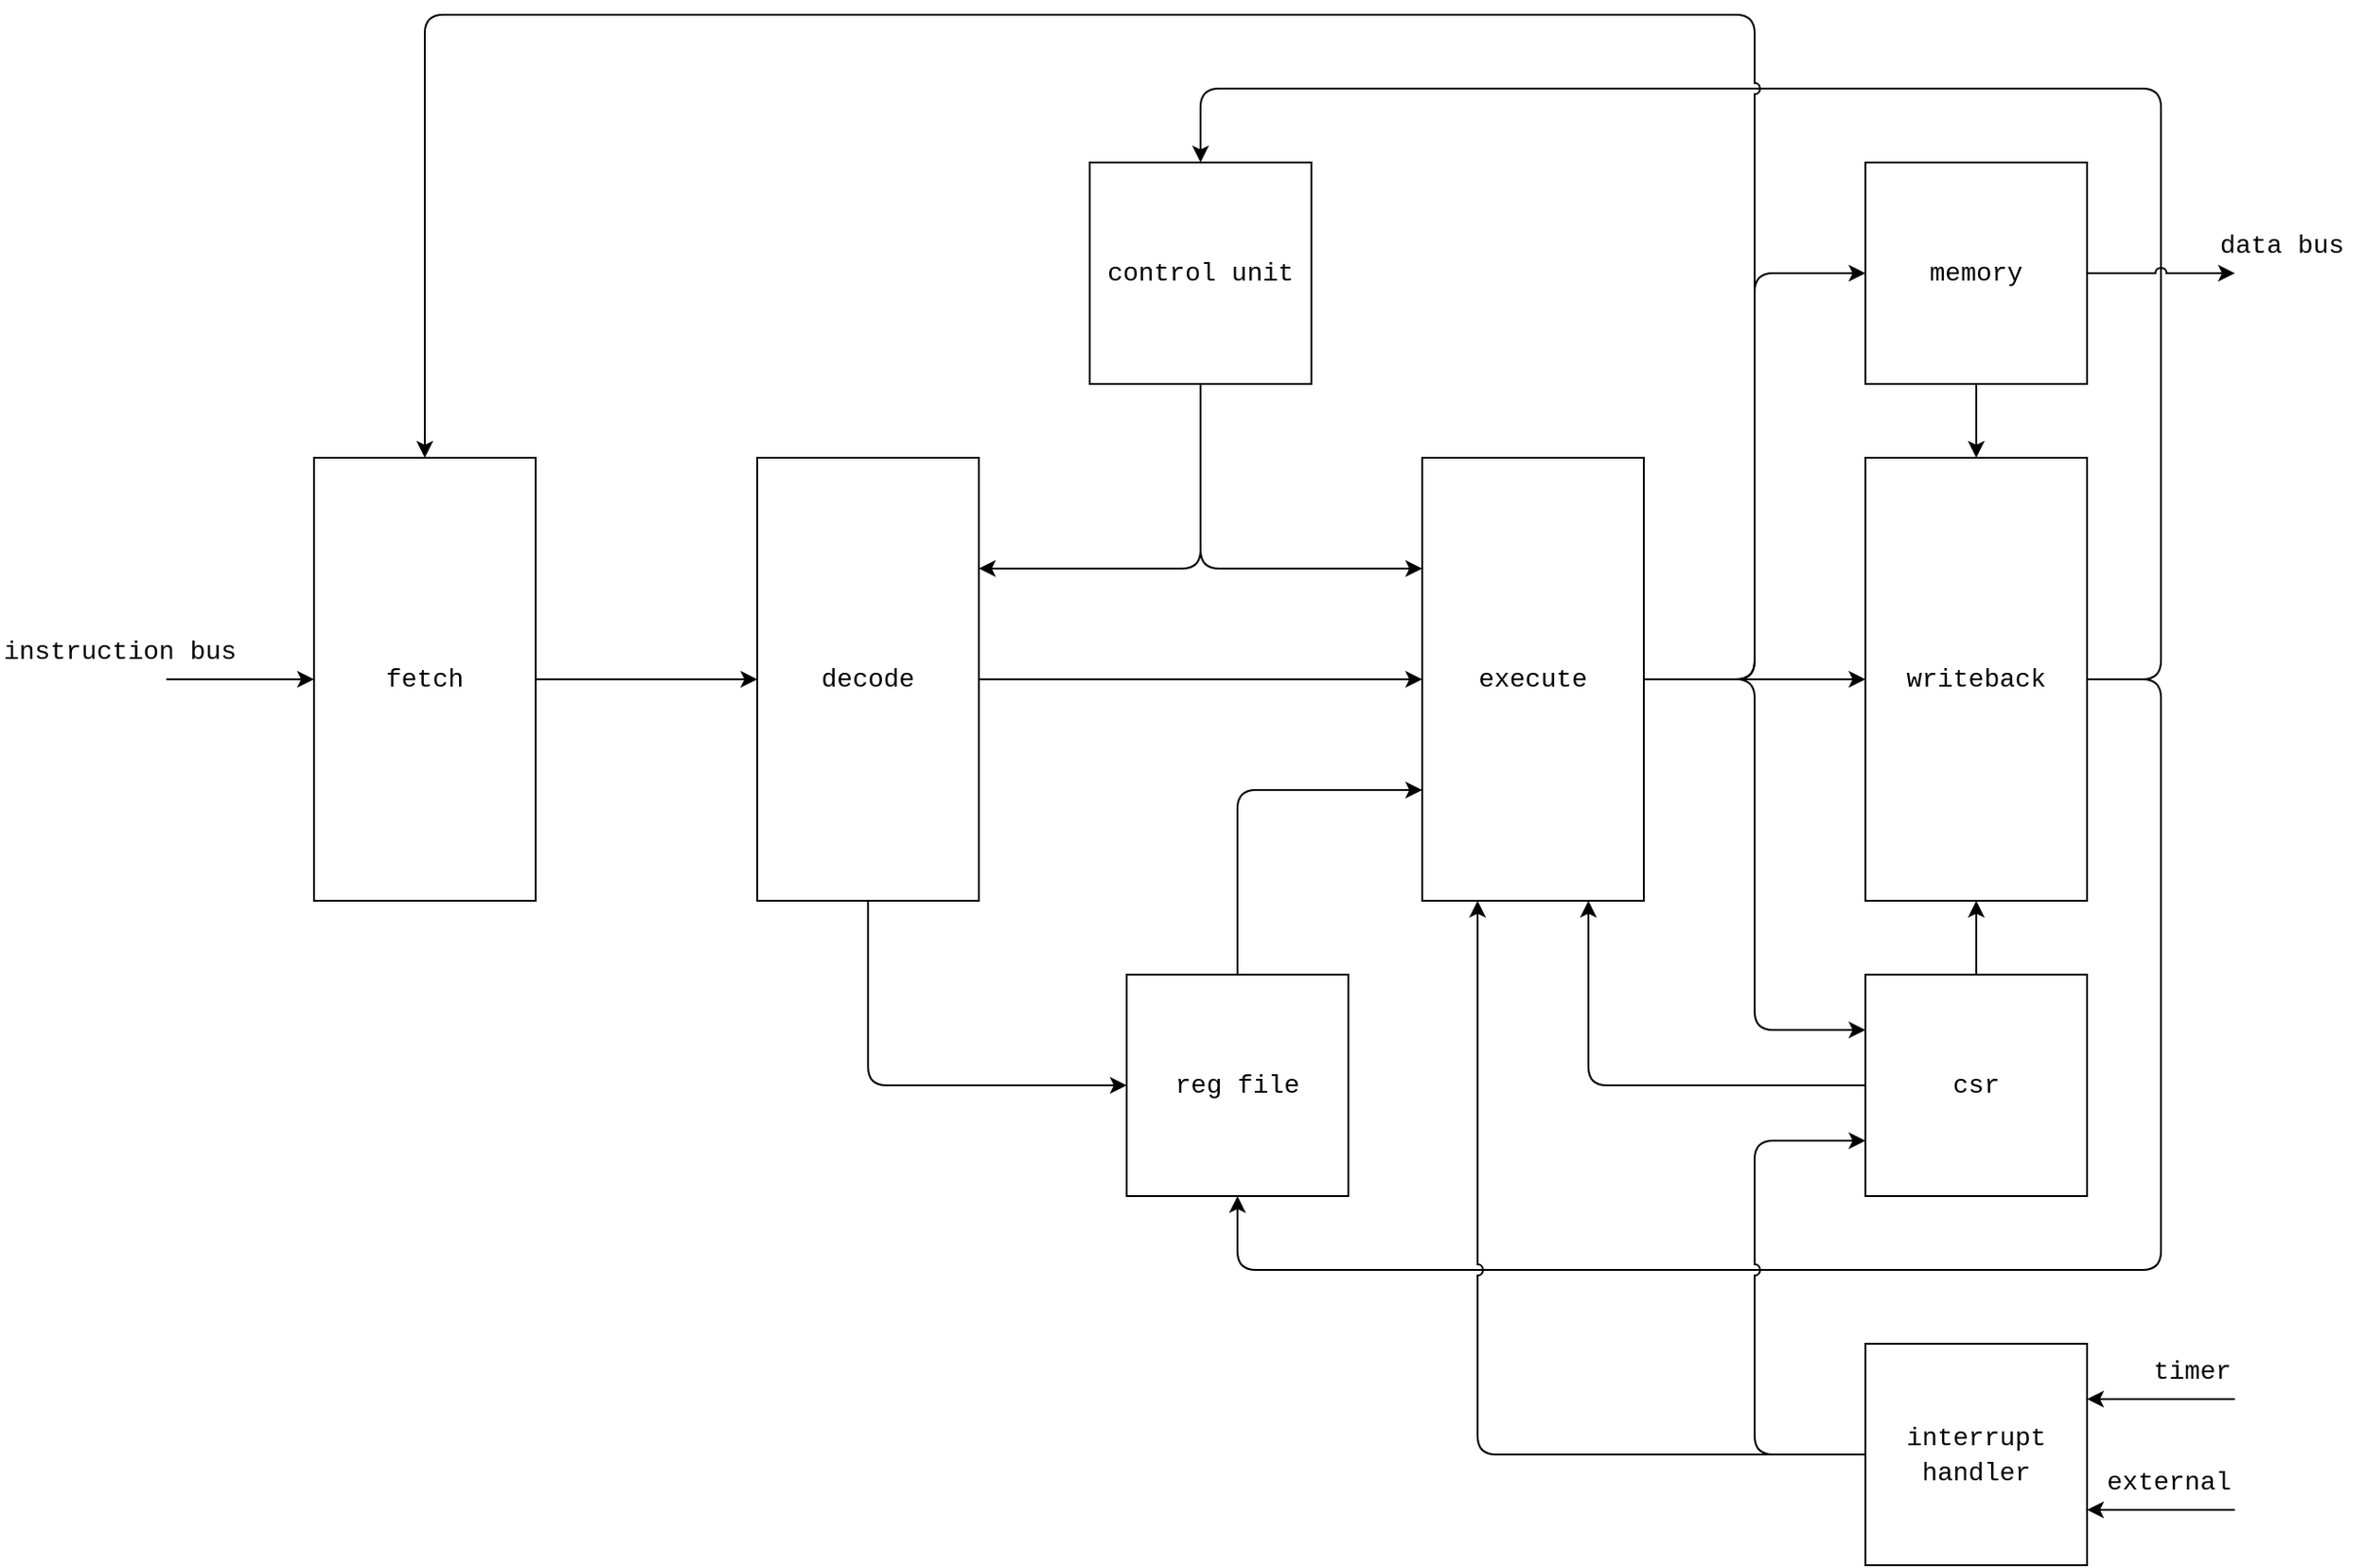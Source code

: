 <mxfile version="18.0.4" type="device"><diagram id="0hTLZrzX7eVGR54ullHF" name="Page-1"><mxGraphModel dx="2012" dy="605" grid="1" gridSize="10" guides="1" tooltips="1" connect="1" arrows="1" fold="1" page="1" pageScale="1" pageWidth="827" pageHeight="1169" math="0" shadow="0"><root><mxCell id="0"/><mxCell id="1" parent="0"/><mxCell id="-hO9ODMIqRQlqWHcheVo-1" value="&lt;div style=&quot;font-family: &amp;quot;Cascadia Code&amp;quot;, Consolas, &amp;quot;Courier New&amp;quot;, monospace; font-size: 14px; line-height: 19px;&quot;&gt;fetch&lt;/div&gt;" style="rounded=0;whiteSpace=wrap;html=1;fillColor=none;" vertex="1" parent="1"><mxGeometry x="80" y="280" width="120" height="240" as="geometry"/></mxCell><mxCell id="-hO9ODMIqRQlqWHcheVo-35" style="edgeStyle=orthogonalEdgeStyle;rounded=1;jumpStyle=arc;orthogonalLoop=1;jettySize=auto;html=1;entryX=0;entryY=0.5;entryDx=0;entryDy=0;fontColor=#000000;" edge="1" parent="1" source="-hO9ODMIqRQlqWHcheVo-2" target="-hO9ODMIqRQlqWHcheVo-5"><mxGeometry relative="1" as="geometry"><Array as="points"><mxPoint x="380" y="620"/></Array></mxGeometry></mxCell><mxCell id="-hO9ODMIqRQlqWHcheVo-2" value="&lt;div style=&quot;font-family: &amp;quot;Cascadia Code&amp;quot;, Consolas, &amp;quot;Courier New&amp;quot;, monospace; font-size: 14px; line-height: 19px;&quot;&gt;decode&lt;/div&gt;" style="rounded=0;whiteSpace=wrap;html=1;fillColor=none;" vertex="1" parent="1"><mxGeometry x="320" y="280" width="120" height="240" as="geometry"/></mxCell><mxCell id="-hO9ODMIqRQlqWHcheVo-4" value="&lt;div style=&quot;font-family: &amp;quot;Cascadia Code&amp;quot;, Consolas, &amp;quot;Courier New&amp;quot;, monospace; font-size: 14px; line-height: 19px;&quot;&gt;execute&lt;/div&gt;" style="rounded=0;whiteSpace=wrap;html=1;fillColor=none;" vertex="1" parent="1"><mxGeometry x="680" y="280" width="120" height="240" as="geometry"/></mxCell><mxCell id="-hO9ODMIqRQlqWHcheVo-5" value="&lt;div style=&quot;font-family: &amp;quot;Cascadia Code&amp;quot;, Consolas, &amp;quot;Courier New&amp;quot;, monospace; font-size: 14px; line-height: 19px;&quot;&gt;reg file&lt;/div&gt;" style="rounded=0;whiteSpace=wrap;html=1;fillColor=none;" vertex="1" parent="1"><mxGeometry x="520" y="560" width="120" height="120" as="geometry"/></mxCell><mxCell id="-hO9ODMIqRQlqWHcheVo-6" value="&lt;div style=&quot;font-family: &amp;quot;Cascadia Code&amp;quot;, Consolas, &amp;quot;Courier New&amp;quot;, monospace; font-size: 14px; line-height: 19px;&quot;&gt;control unit&lt;/div&gt;" style="rounded=0;whiteSpace=wrap;html=1;fillColor=none;" vertex="1" parent="1"><mxGeometry x="500" y="120" width="120" height="120" as="geometry"/></mxCell><mxCell id="-hO9ODMIqRQlqWHcheVo-7" value="&lt;div style=&quot;font-family: &amp;quot;Cascadia Code&amp;quot;, Consolas, &amp;quot;Courier New&amp;quot;, monospace; font-size: 14px; line-height: 19px;&quot;&gt;writeback&lt;/div&gt;" style="rounded=0;whiteSpace=wrap;html=1;fillColor=none;" vertex="1" parent="1"><mxGeometry x="920" y="280" width="120" height="240" as="geometry"/></mxCell><mxCell id="-hO9ODMIqRQlqWHcheVo-8" value="&lt;div style=&quot;font-family: &amp;quot;Cascadia Code&amp;quot;, Consolas, &amp;quot;Courier New&amp;quot;, monospace; font-size: 14px; line-height: 19px;&quot;&gt;memory&lt;/div&gt;" style="rounded=0;whiteSpace=wrap;html=1;fillColor=none;" vertex="1" parent="1"><mxGeometry x="920" y="120" width="120" height="120" as="geometry"/></mxCell><mxCell id="-hO9ODMIqRQlqWHcheVo-9" value="" style="endArrow=classic;html=1;rounded=1;fontColor=#000000;exitX=1;exitY=0.5;exitDx=0;exitDy=0;entryX=0.5;entryY=1;entryDx=0;entryDy=0;jumpStyle=arc;" edge="1" parent="1" source="-hO9ODMIqRQlqWHcheVo-7" target="-hO9ODMIqRQlqWHcheVo-5"><mxGeometry width="50" height="50" relative="1" as="geometry"><mxPoint x="1100" y="420" as="sourcePoint"/><mxPoint x="1150" y="370" as="targetPoint"/><Array as="points"><mxPoint x="1080" y="400"/><mxPoint x="1080" y="720"/><mxPoint x="580" y="720"/></Array></mxGeometry></mxCell><mxCell id="-hO9ODMIqRQlqWHcheVo-10" value="" style="endArrow=classic;html=1;rounded=1;fontColor=#000000;exitX=1;exitY=0.5;exitDx=0;exitDy=0;entryX=0.5;entryY=0;entryDx=0;entryDy=0;jumpStyle=arc;" edge="1" parent="1" source="-hO9ODMIqRQlqWHcheVo-7" target="-hO9ODMIqRQlqWHcheVo-6"><mxGeometry width="50" height="50" relative="1" as="geometry"><mxPoint x="1050" y="410" as="sourcePoint"/><mxPoint x="650" y="630" as="targetPoint"/><Array as="points"><mxPoint x="1080" y="400"/><mxPoint x="1080" y="80"/><mxPoint x="560" y="80"/></Array></mxGeometry></mxCell><mxCell id="-hO9ODMIqRQlqWHcheVo-11" value="" style="endArrow=classic;html=1;rounded=1;fontColor=#000000;jumpStyle=arc;exitX=1;exitY=0.5;exitDx=0;exitDy=0;" edge="1" parent="1" source="-hO9ODMIqRQlqWHcheVo-8"><mxGeometry width="50" height="50" relative="1" as="geometry"><mxPoint x="1200" y="240" as="sourcePoint"/><mxPoint x="1120" y="180" as="targetPoint"/></mxGeometry></mxCell><mxCell id="-hO9ODMIqRQlqWHcheVo-12" value="" style="endArrow=classic;html=1;rounded=1;fontColor=#000000;jumpStyle=arc;exitX=0.5;exitY=1;exitDx=0;exitDy=0;entryX=0;entryY=0.25;entryDx=0;entryDy=0;" edge="1" parent="1" source="-hO9ODMIqRQlqWHcheVo-6" target="-hO9ODMIqRQlqWHcheVo-4"><mxGeometry width="50" height="50" relative="1" as="geometry"><mxPoint x="530" y="360" as="sourcePoint"/><mxPoint x="680" y="320" as="targetPoint"/><Array as="points"><mxPoint x="560" y="340"/></Array></mxGeometry></mxCell><mxCell id="-hO9ODMIqRQlqWHcheVo-13" value="&lt;div style=&quot;font-family: &amp;quot;Cascadia Code&amp;quot;, Consolas, &amp;quot;Courier New&amp;quot;, monospace; font-size: 14px; line-height: 19px;&quot;&gt;csr&lt;/div&gt;" style="rounded=0;whiteSpace=wrap;html=1;fillColor=none;" vertex="1" parent="1"><mxGeometry x="920" y="560" width="120" height="120" as="geometry"/></mxCell><mxCell id="-hO9ODMIqRQlqWHcheVo-14" value="" style="endArrow=classic;html=1;rounded=1;fontColor=#000000;jumpStyle=arc;entryX=0;entryY=0.75;entryDx=0;entryDy=0;" edge="1" parent="1" source="-hO9ODMIqRQlqWHcheVo-5" target="-hO9ODMIqRQlqWHcheVo-4"><mxGeometry width="50" height="50" relative="1" as="geometry"><mxPoint x="590" y="250" as="sourcePoint"/><mxPoint x="690.12" y="330.32" as="targetPoint"/><Array as="points"><mxPoint x="580" y="460"/></Array></mxGeometry></mxCell><mxCell id="-hO9ODMIqRQlqWHcheVo-15" value="" style="endArrow=classic;html=1;rounded=1;fontColor=#000000;jumpStyle=arc;exitX=1;exitY=0.5;exitDx=0;exitDy=0;entryX=0;entryY=0.5;entryDx=0;entryDy=0;" edge="1" parent="1" source="-hO9ODMIqRQlqWHcheVo-2" target="-hO9ODMIqRQlqWHcheVo-4"><mxGeometry width="50" height="50" relative="1" as="geometry"><mxPoint x="560" y="420" as="sourcePoint"/><mxPoint x="610" y="370" as="targetPoint"/></mxGeometry></mxCell><mxCell id="-hO9ODMIqRQlqWHcheVo-16" value="" style="endArrow=classic;html=1;rounded=1;fontColor=#000000;jumpStyle=arc;exitX=1;exitY=0.5;exitDx=0;exitDy=0;" edge="1" parent="1" source="-hO9ODMIqRQlqWHcheVo-4" target="-hO9ODMIqRQlqWHcheVo-7"><mxGeometry width="50" height="50" relative="1" as="geometry"><mxPoint x="1050" y="190" as="sourcePoint"/><mxPoint x="1130" y="190" as="targetPoint"/></mxGeometry></mxCell><mxCell id="-hO9ODMIqRQlqWHcheVo-17" value="" style="endArrow=classic;html=1;rounded=1;fontColor=#000000;jumpStyle=arc;exitX=1;exitY=0.5;exitDx=0;exitDy=0;entryX=0;entryY=0.5;entryDx=0;entryDy=0;" edge="1" parent="1" source="-hO9ODMIqRQlqWHcheVo-4" target="-hO9ODMIqRQlqWHcheVo-8"><mxGeometry width="50" height="50" relative="1" as="geometry"><mxPoint x="810" y="410" as="sourcePoint"/><mxPoint x="930" y="410" as="targetPoint"/><Array as="points"><mxPoint x="860" y="400"/><mxPoint x="860" y="180"/></Array></mxGeometry></mxCell><mxCell id="-hO9ODMIqRQlqWHcheVo-18" value="" style="endArrow=classic;html=1;rounded=1;fontColor=#000000;jumpStyle=arc;exitX=1;exitY=0.5;exitDx=0;exitDy=0;entryX=0;entryY=0.25;entryDx=0;entryDy=0;" edge="1" parent="1" source="-hO9ODMIqRQlqWHcheVo-4" target="-hO9ODMIqRQlqWHcheVo-13"><mxGeometry width="50" height="50" relative="1" as="geometry"><mxPoint x="810" y="410" as="sourcePoint"/><mxPoint x="930" y="190" as="targetPoint"/><Array as="points"><mxPoint x="860" y="400"/><mxPoint x="860" y="590"/></Array></mxGeometry></mxCell><mxCell id="-hO9ODMIqRQlqWHcheVo-19" value="&lt;div style=&quot;font-family: &amp;quot;Cascadia Code&amp;quot;, Consolas, &amp;quot;Courier New&amp;quot;, monospace; font-size: 14px; line-height: 19px;&quot;&gt;interrupt handler&lt;/div&gt;" style="rounded=0;whiteSpace=wrap;html=1;fillColor=none;" vertex="1" parent="1"><mxGeometry x="920" y="760" width="120" height="120" as="geometry"/></mxCell><mxCell id="-hO9ODMIqRQlqWHcheVo-20" value="" style="endArrow=classic;html=1;rounded=1;fontColor=#000000;jumpStyle=arc;exitX=0;exitY=0.5;exitDx=0;exitDy=0;entryX=0;entryY=0.75;entryDx=0;entryDy=0;" edge="1" parent="1" source="-hO9ODMIqRQlqWHcheVo-19" target="-hO9ODMIqRQlqWHcheVo-13"><mxGeometry width="50" height="50" relative="1" as="geometry"><mxPoint x="840" y="690" as="sourcePoint"/><mxPoint x="890" y="640" as="targetPoint"/><Array as="points"><mxPoint x="860" y="820"/><mxPoint x="860" y="650"/></Array></mxGeometry></mxCell><mxCell id="-hO9ODMIqRQlqWHcheVo-21" value="" style="endArrow=classic;html=1;rounded=1;fontColor=#000000;jumpStyle=arc;exitX=0;exitY=0.5;exitDx=0;exitDy=0;entryX=0.75;entryY=1;entryDx=0;entryDy=0;" edge="1" parent="1" source="-hO9ODMIqRQlqWHcheVo-13" target="-hO9ODMIqRQlqWHcheVo-4"><mxGeometry width="50" height="50" relative="1" as="geometry"><mxPoint x="760" y="640" as="sourcePoint"/><mxPoint x="810" y="590" as="targetPoint"/><Array as="points"><mxPoint x="770" y="620"/></Array></mxGeometry></mxCell><mxCell id="-hO9ODMIqRQlqWHcheVo-22" value="" style="endArrow=classic;html=1;rounded=1;fontColor=#000000;jumpStyle=arc;exitX=0.5;exitY=1;exitDx=0;exitDy=0;entryX=1;entryY=0.25;entryDx=0;entryDy=0;" edge="1" parent="1" source="-hO9ODMIqRQlqWHcheVo-6" target="-hO9ODMIqRQlqWHcheVo-2"><mxGeometry width="50" height="50" relative="1" as="geometry"><mxPoint x="590" y="250.0" as="sourcePoint"/><mxPoint x="690.0" y="330" as="targetPoint"/><Array as="points"><mxPoint x="560" y="340"/></Array></mxGeometry></mxCell><mxCell id="-hO9ODMIqRQlqWHcheVo-23" value="" style="endArrow=classic;html=1;rounded=1;fontColor=#000000;jumpStyle=arc;exitX=1;exitY=0.5;exitDx=0;exitDy=0;entryX=0.5;entryY=0;entryDx=0;entryDy=0;" edge="1" parent="1" source="-hO9ODMIqRQlqWHcheVo-4" target="-hO9ODMIqRQlqWHcheVo-1"><mxGeometry width="50" height="50" relative="1" as="geometry"><mxPoint x="850" y="490" as="sourcePoint"/><mxPoint x="900" y="440" as="targetPoint"/><Array as="points"><mxPoint x="860" y="400"/><mxPoint x="860" y="40"/><mxPoint x="140" y="40"/></Array></mxGeometry></mxCell><mxCell id="-hO9ODMIqRQlqWHcheVo-24" value="" style="endArrow=classic;html=1;rounded=1;fontColor=#000000;jumpStyle=arc;exitX=0.5;exitY=0;exitDx=0;exitDy=0;entryX=0.5;entryY=1;entryDx=0;entryDy=0;" edge="1" parent="1" source="-hO9ODMIqRQlqWHcheVo-13" target="-hO9ODMIqRQlqWHcheVo-7"><mxGeometry width="50" height="50" relative="1" as="geometry"><mxPoint x="1190" y="570" as="sourcePoint"/><mxPoint x="1240" y="520" as="targetPoint"/></mxGeometry></mxCell><mxCell id="-hO9ODMIqRQlqWHcheVo-25" value="" style="endArrow=classic;html=1;rounded=1;fontColor=#000000;jumpStyle=arc;exitX=0.5;exitY=1;exitDx=0;exitDy=0;entryX=0.5;entryY=0;entryDx=0;entryDy=0;" edge="1" parent="1" source="-hO9ODMIqRQlqWHcheVo-8" target="-hO9ODMIqRQlqWHcheVo-7"><mxGeometry width="50" height="50" relative="1" as="geometry"><mxPoint x="990" y="570" as="sourcePoint"/><mxPoint x="980" y="278.286" as="targetPoint"/></mxGeometry></mxCell><mxCell id="-hO9ODMIqRQlqWHcheVo-26" value="" style="endArrow=classic;html=1;rounded=1;fontColor=#000000;jumpStyle=arc;exitX=1;exitY=0.5;exitDx=0;exitDy=0;entryX=0;entryY=0.5;entryDx=0;entryDy=0;" edge="1" parent="1" source="-hO9ODMIqRQlqWHcheVo-1" target="-hO9ODMIqRQlqWHcheVo-2"><mxGeometry width="50" height="50" relative="1" as="geometry"><mxPoint x="450" y="410" as="sourcePoint"/><mxPoint x="690" y="410" as="targetPoint"/></mxGeometry></mxCell><mxCell id="-hO9ODMIqRQlqWHcheVo-27" value="" style="endArrow=classic;html=1;rounded=1;fontColor=#000000;jumpStyle=arc;entryX=0;entryY=0.5;entryDx=0;entryDy=0;" edge="1" parent="1" target="-hO9ODMIqRQlqWHcheVo-1"><mxGeometry width="50" height="50" relative="1" as="geometry"><mxPoint y="400" as="sourcePoint"/><mxPoint x="-20" y="400" as="targetPoint"/></mxGeometry></mxCell><mxCell id="-hO9ODMIqRQlqWHcheVo-28" value="" style="endArrow=classic;html=1;rounded=1;fontColor=#000000;jumpStyle=arc;entryX=1;entryY=0.25;entryDx=0;entryDy=0;" edge="1" parent="1" target="-hO9ODMIqRQlqWHcheVo-19"><mxGeometry width="50" height="50" relative="1" as="geometry"><mxPoint x="1120" y="790" as="sourcePoint"/><mxPoint x="1170" y="780" as="targetPoint"/></mxGeometry></mxCell><mxCell id="-hO9ODMIqRQlqWHcheVo-29" value="" style="endArrow=classic;html=1;rounded=1;fontColor=#000000;jumpStyle=arc;entryX=1;entryY=0.75;entryDx=0;entryDy=0;" edge="1" parent="1" target="-hO9ODMIqRQlqWHcheVo-19"><mxGeometry width="50" height="50" relative="1" as="geometry"><mxPoint x="1120" y="850" as="sourcePoint"/><mxPoint x="1050" y="800" as="targetPoint"/></mxGeometry></mxCell><mxCell id="-hO9ODMIqRQlqWHcheVo-30" value="&lt;div style=&quot;&quot;&gt;&lt;span style=&quot;font-size: 14px; font-family: &amp;quot;Cascadia Code&amp;quot;, Consolas, &amp;quot;Courier New&amp;quot;, monospace; background-color: initial;&quot;&gt;timer&lt;/span&gt;&lt;/div&gt;" style="text;html=1;strokeColor=none;fillColor=none;align=right;verticalAlign=middle;whiteSpace=wrap;rounded=0;labelBackgroundColor=none;fontColor=#000000;" vertex="1" parent="1"><mxGeometry x="1050" y="760" width="70" height="30" as="geometry"/></mxCell><mxCell id="-hO9ODMIqRQlqWHcheVo-31" value="&lt;font face=&quot;Cascadia Code, Consolas, Courier New, monospace&quot;&gt;&lt;span style=&quot;font-size: 14px;&quot;&gt;external&lt;/span&gt;&lt;/font&gt;" style="text;html=1;strokeColor=none;fillColor=none;align=right;verticalAlign=middle;whiteSpace=wrap;rounded=0;labelBackgroundColor=none;fontColor=#000000;" vertex="1" parent="1"><mxGeometry x="1050" y="820" width="70" height="30" as="geometry"/></mxCell><mxCell id="-hO9ODMIqRQlqWHcheVo-32" value="&lt;div style=&quot;&quot;&gt;&lt;span style=&quot;font-size: 14px; font-family: &amp;quot;Cascadia Code&amp;quot;, Consolas, &amp;quot;Courier New&amp;quot;, monospace; background-color: initial;&quot;&gt;data bus&lt;/span&gt;&lt;/div&gt;" style="text;html=1;strokeColor=none;fillColor=none;align=left;verticalAlign=middle;whiteSpace=wrap;rounded=0;labelBackgroundColor=none;fontColor=#000000;" vertex="1" parent="1"><mxGeometry x="1110" y="150" width="80" height="30" as="geometry"/></mxCell><mxCell id="-hO9ODMIqRQlqWHcheVo-33" value="&lt;div style=&quot;&quot;&gt;&lt;span style=&quot;font-size: 14px; font-family: &amp;quot;Cascadia Code&amp;quot;, Consolas, &amp;quot;Courier New&amp;quot;, monospace; background-color: initial;&quot;&gt;instruction bus&lt;/span&gt;&lt;/div&gt;" style="text;html=1;strokeColor=none;fillColor=none;align=left;verticalAlign=middle;whiteSpace=wrap;rounded=0;labelBackgroundColor=none;fontColor=#000000;" vertex="1" parent="1"><mxGeometry x="-90" y="370" width="130" height="30" as="geometry"/></mxCell><mxCell id="-hO9ODMIqRQlqWHcheVo-34" value="" style="endArrow=classic;html=1;rounded=1;fontColor=#000000;jumpStyle=arc;exitX=0;exitY=0.5;exitDx=0;exitDy=0;entryX=0.25;entryY=1;entryDx=0;entryDy=0;" edge="1" parent="1" source="-hO9ODMIqRQlqWHcheVo-19" target="-hO9ODMIqRQlqWHcheVo-4"><mxGeometry width="50" height="50" relative="1" as="geometry"><mxPoint x="820" y="840" as="sourcePoint"/><mxPoint x="820" y="670" as="targetPoint"/><Array as="points"><mxPoint x="860" y="820"/><mxPoint x="710" y="820"/><mxPoint x="710" y="670"/></Array></mxGeometry></mxCell></root></mxGraphModel></diagram></mxfile>